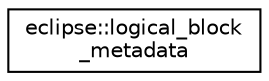 digraph "Graphical Class Hierarchy"
{
  edge [fontname="Helvetica",fontsize="10",labelfontname="Helvetica",labelfontsize="10"];
  node [fontname="Helvetica",fontsize="10",shape=record];
  rankdir="LR";
  Node1 [label="eclipse::logical_block\l_metadata",height=0.2,width=0.4,color="black", fillcolor="white", style="filled",URL="$structeclipse_1_1logical__block__metadata.html"];
}

